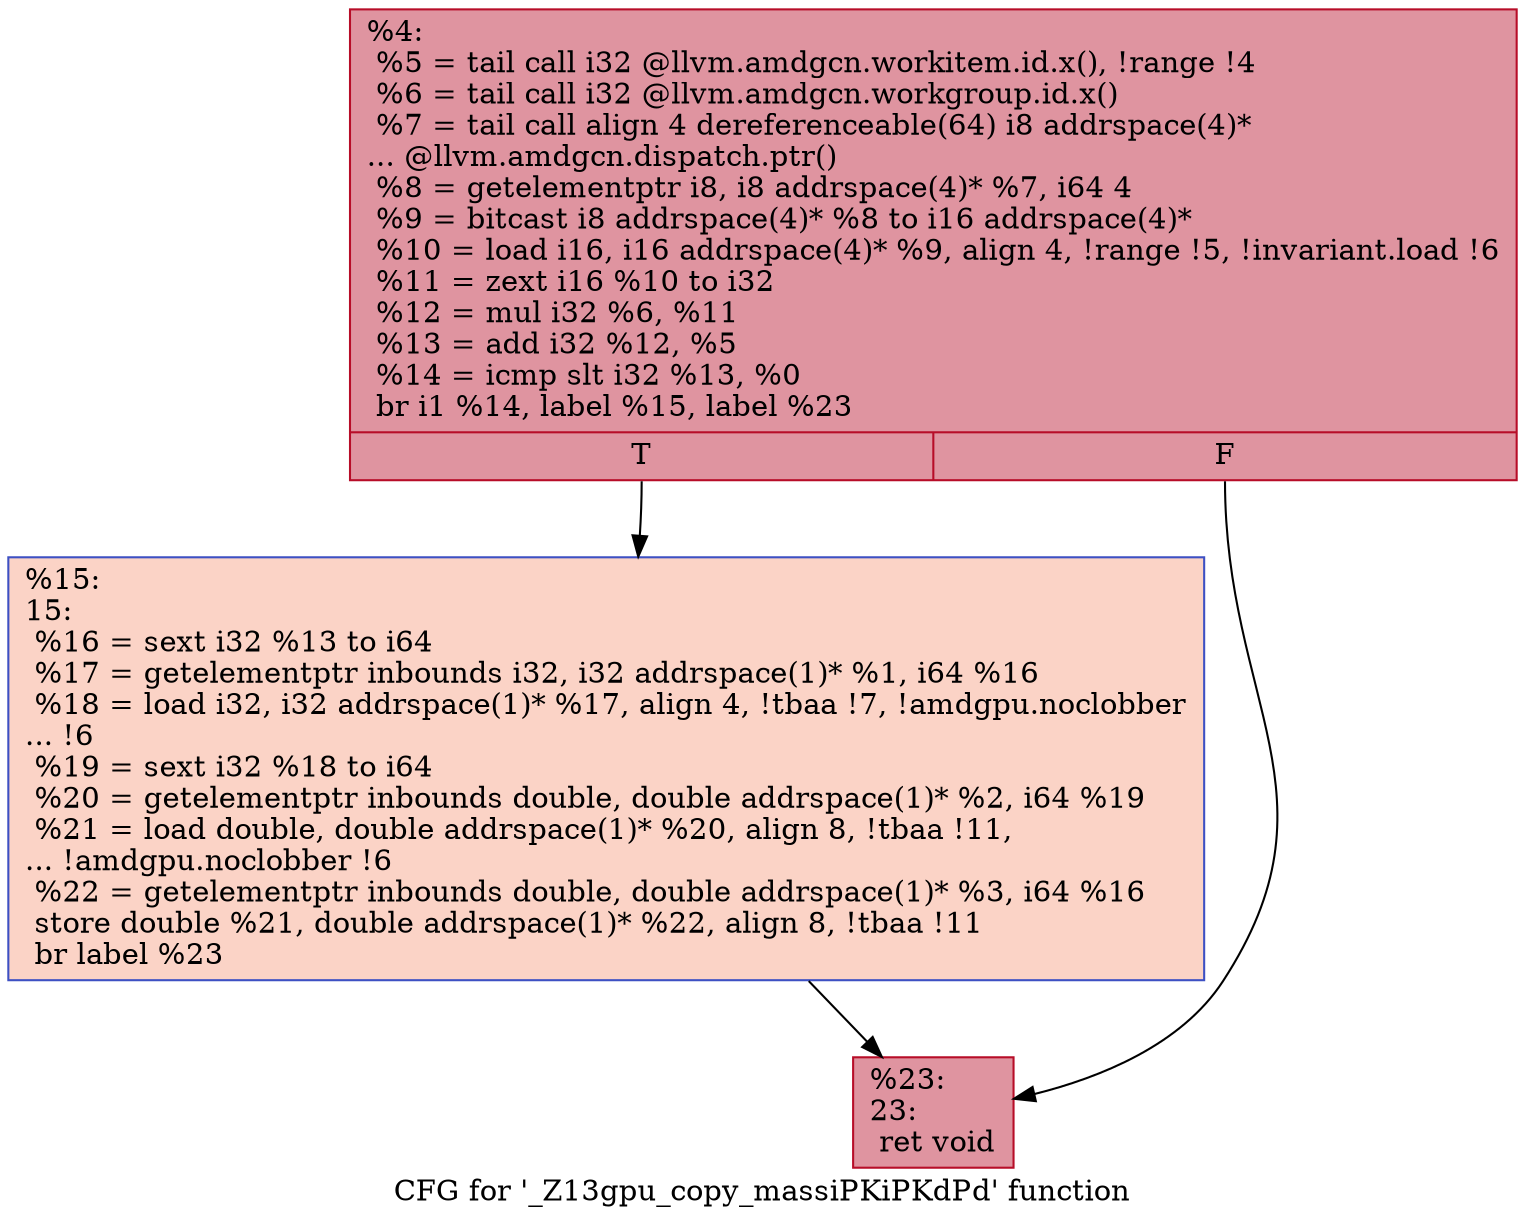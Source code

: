 digraph "CFG for '_Z13gpu_copy_massiPKiPKdPd' function" {
	label="CFG for '_Z13gpu_copy_massiPKiPKdPd' function";

	Node0x4a8a140 [shape=record,color="#b70d28ff", style=filled, fillcolor="#b70d2870",label="{%4:\l  %5 = tail call i32 @llvm.amdgcn.workitem.id.x(), !range !4\l  %6 = tail call i32 @llvm.amdgcn.workgroup.id.x()\l  %7 = tail call align 4 dereferenceable(64) i8 addrspace(4)*\l... @llvm.amdgcn.dispatch.ptr()\l  %8 = getelementptr i8, i8 addrspace(4)* %7, i64 4\l  %9 = bitcast i8 addrspace(4)* %8 to i16 addrspace(4)*\l  %10 = load i16, i16 addrspace(4)* %9, align 4, !range !5, !invariant.load !6\l  %11 = zext i16 %10 to i32\l  %12 = mul i32 %6, %11\l  %13 = add i32 %12, %5\l  %14 = icmp slt i32 %13, %0\l  br i1 %14, label %15, label %23\l|{<s0>T|<s1>F}}"];
	Node0x4a8a140:s0 -> Node0x4a8a190;
	Node0x4a8a140:s1 -> Node0x4a8c0d0;
	Node0x4a8a190 [shape=record,color="#3d50c3ff", style=filled, fillcolor="#f59c7d70",label="{%15:\l15:                                               \l  %16 = sext i32 %13 to i64\l  %17 = getelementptr inbounds i32, i32 addrspace(1)* %1, i64 %16\l  %18 = load i32, i32 addrspace(1)* %17, align 4, !tbaa !7, !amdgpu.noclobber\l... !6\l  %19 = sext i32 %18 to i64\l  %20 = getelementptr inbounds double, double addrspace(1)* %2, i64 %19\l  %21 = load double, double addrspace(1)* %20, align 8, !tbaa !11,\l... !amdgpu.noclobber !6\l  %22 = getelementptr inbounds double, double addrspace(1)* %3, i64 %16\l  store double %21, double addrspace(1)* %22, align 8, !tbaa !11\l  br label %23\l}"];
	Node0x4a8a190 -> Node0x4a8c0d0;
	Node0x4a8c0d0 [shape=record,color="#b70d28ff", style=filled, fillcolor="#b70d2870",label="{%23:\l23:                                               \l  ret void\l}"];
}
